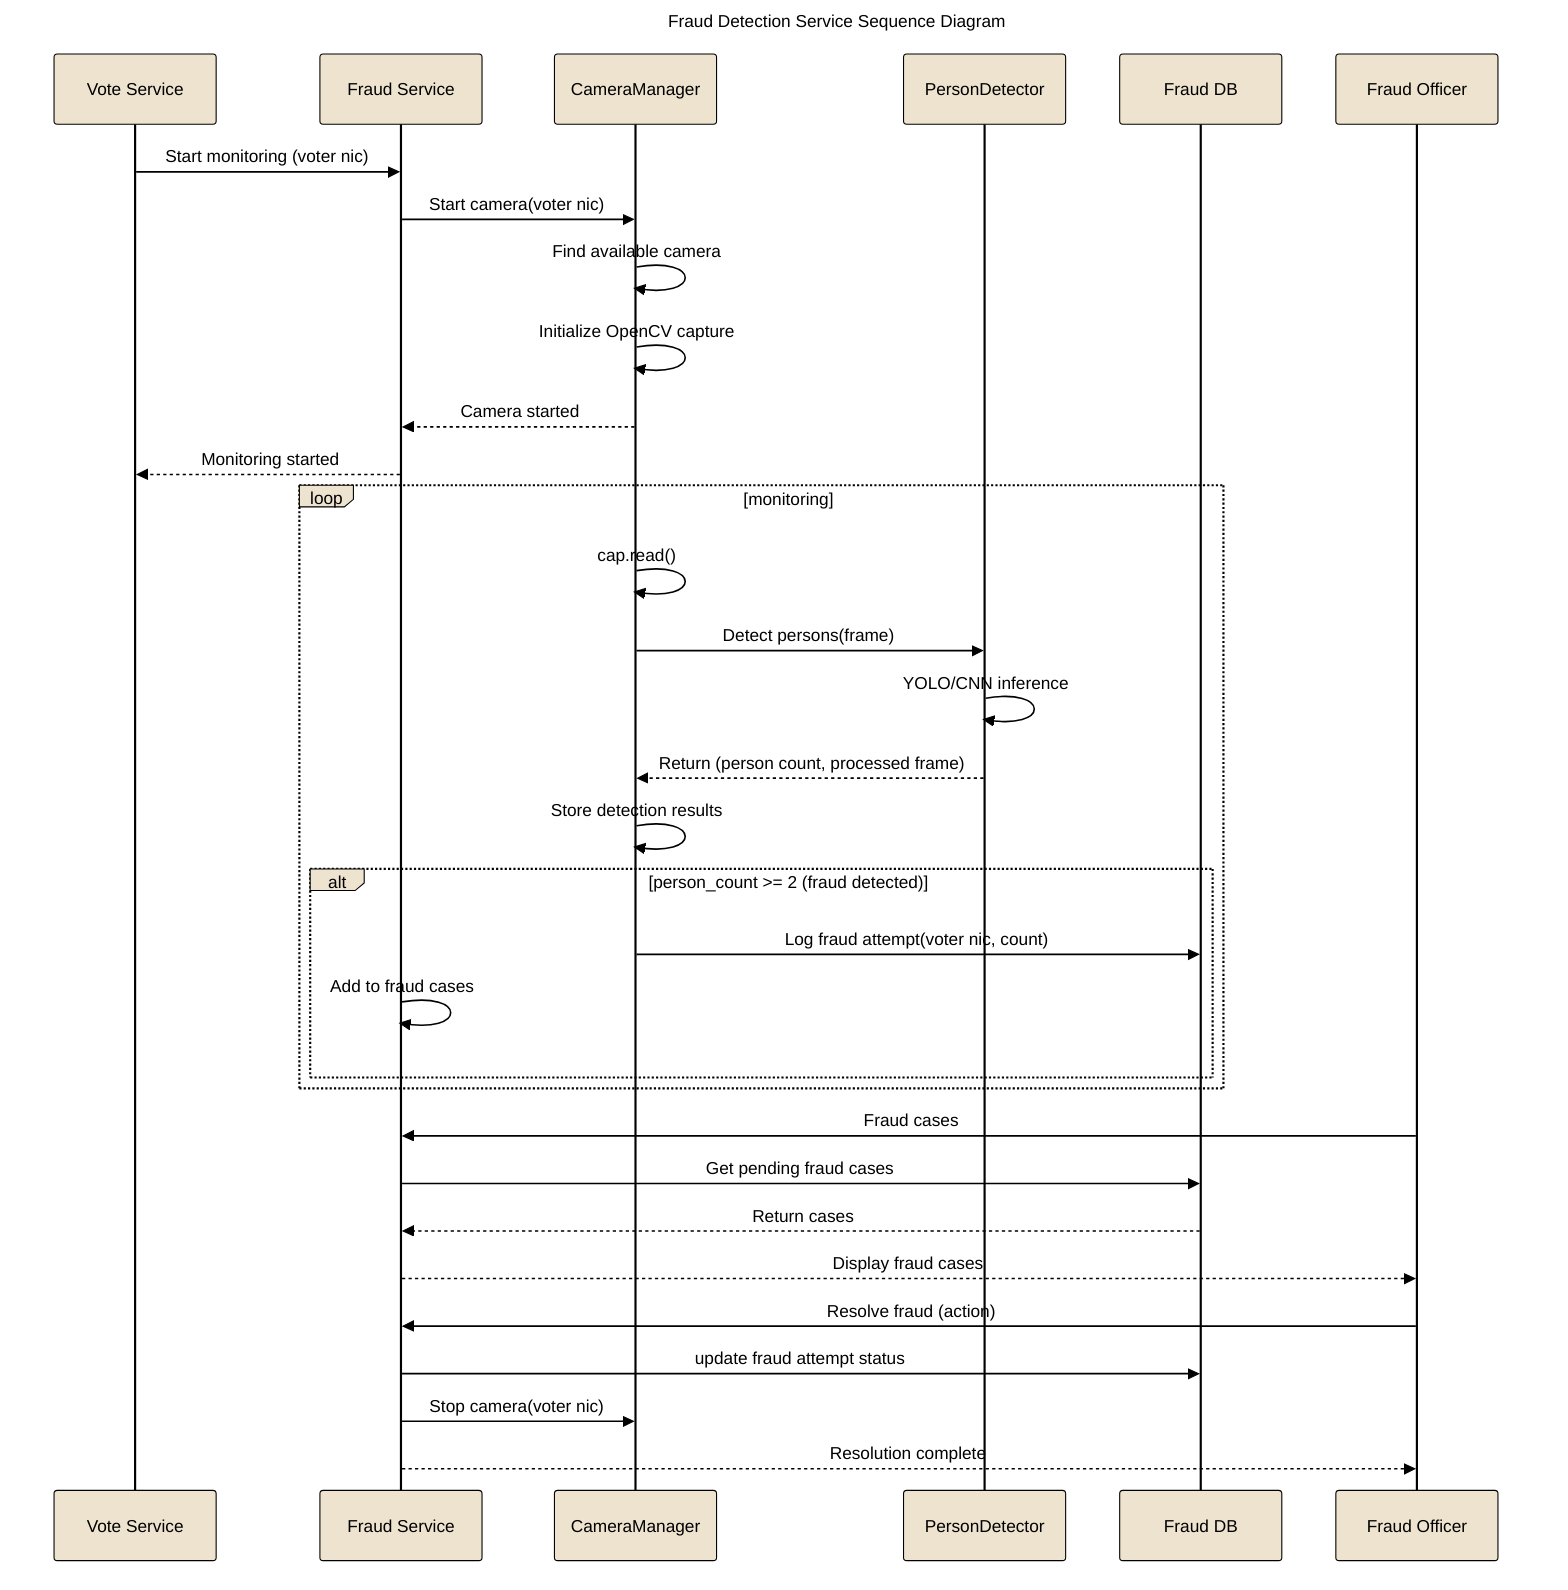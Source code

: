 ---
config:
  theme: 'base'
  themeVariables:
    primaryColor: '#EDE3CE'
    primaryTextColor: '#000000'
    primaryBorderColor: '#000000'
    lineColor: '#000000'
    secondaryColor: '#E3E1E1'
    tertiaryColor: '#FFFFFF'
---
sequenceDiagram
    title Fraud Detection Service Sequence Diagram
    participant VS as Vote Service
    participant FS as Fraud Service
    participant CM as CameraManager
    participant PD as PersonDetector
    participant DB_F as Fraud DB
    participant O as Fraud Officer

    VS->>FS: Start monitoring (voter nic)
    FS->>CM: Start camera(voter nic)
    CM->>CM: Find available camera
    CM->>CM: Initialize OpenCV capture
    CM-->>FS: Camera started
    FS-->>VS: Monitoring started

    loop monitoring
        CM->>CM: cap.read()
        CM->>PD: Detect persons(frame)
        PD->>PD: YOLO/CNN inference
        PD-->>CM: Return (person count, processed frame)
        CM->>CM: Store detection results

        alt person_count >= 2 (fraud detected)
            CM->>DB_F: Log fraud attempt(voter nic, count)
            FS->>FS: Add to fraud cases
        end
    end

    O->>FS: Fraud cases
    FS->>DB_F: Get pending fraud cases
    DB_F-->>FS: Return cases
    FS-->>O: Display fraud cases

    O->>FS: Resolve fraud (action)
    FS->>DB_F: update fraud attempt status
    FS->>CM: Stop camera(voter nic)
    FS-->>O: Resolution complete